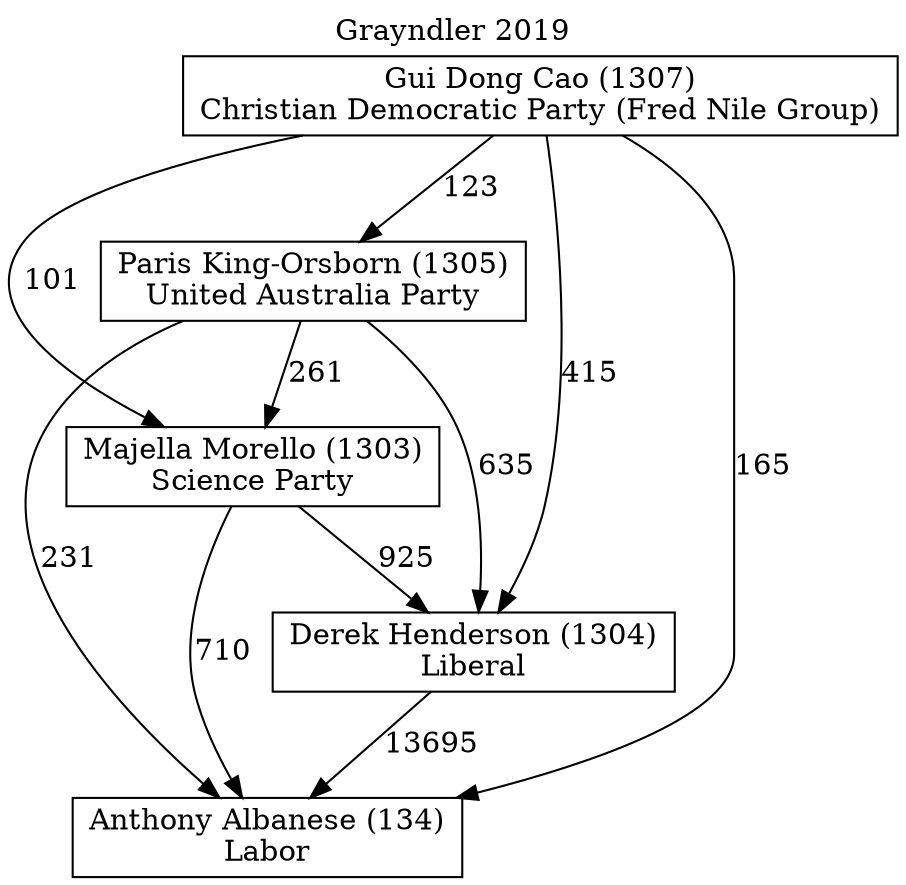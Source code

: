 // House preference flow
digraph "Anthony Albanese (134)_Grayndler_2019" {
	graph [label="Grayndler 2019" labelloc=t mclimit=10]
	node [shape=box]
	"Anthony Albanese (134)" [label="Anthony Albanese (134)
Labor"]
	"Derek Henderson (1304)" [label="Derek Henderson (1304)
Liberal"]
	"Gui Dong Cao (1307)" [label="Gui Dong Cao (1307)
Christian Democratic Party (Fred Nile Group)"]
	"Majella Morello (1303)" [label="Majella Morello (1303)
Science Party"]
	"Paris King-Orsborn (1305)" [label="Paris King-Orsborn (1305)
United Australia Party"]
	"Derek Henderson (1304)" -> "Anthony Albanese (134)" [label=13695]
	"Gui Dong Cao (1307)" -> "Anthony Albanese (134)" [label=165]
	"Gui Dong Cao (1307)" -> "Derek Henderson (1304)" [label=415]
	"Gui Dong Cao (1307)" -> "Majella Morello (1303)" [label=101]
	"Gui Dong Cao (1307)" -> "Paris King-Orsborn (1305)" [label=123]
	"Majella Morello (1303)" -> "Anthony Albanese (134)" [label=710]
	"Majella Morello (1303)" -> "Derek Henderson (1304)" [label=925]
	"Paris King-Orsborn (1305)" -> "Anthony Albanese (134)" [label=231]
	"Paris King-Orsborn (1305)" -> "Derek Henderson (1304)" [label=635]
	"Paris King-Orsborn (1305)" -> "Majella Morello (1303)" [label=261]
}

